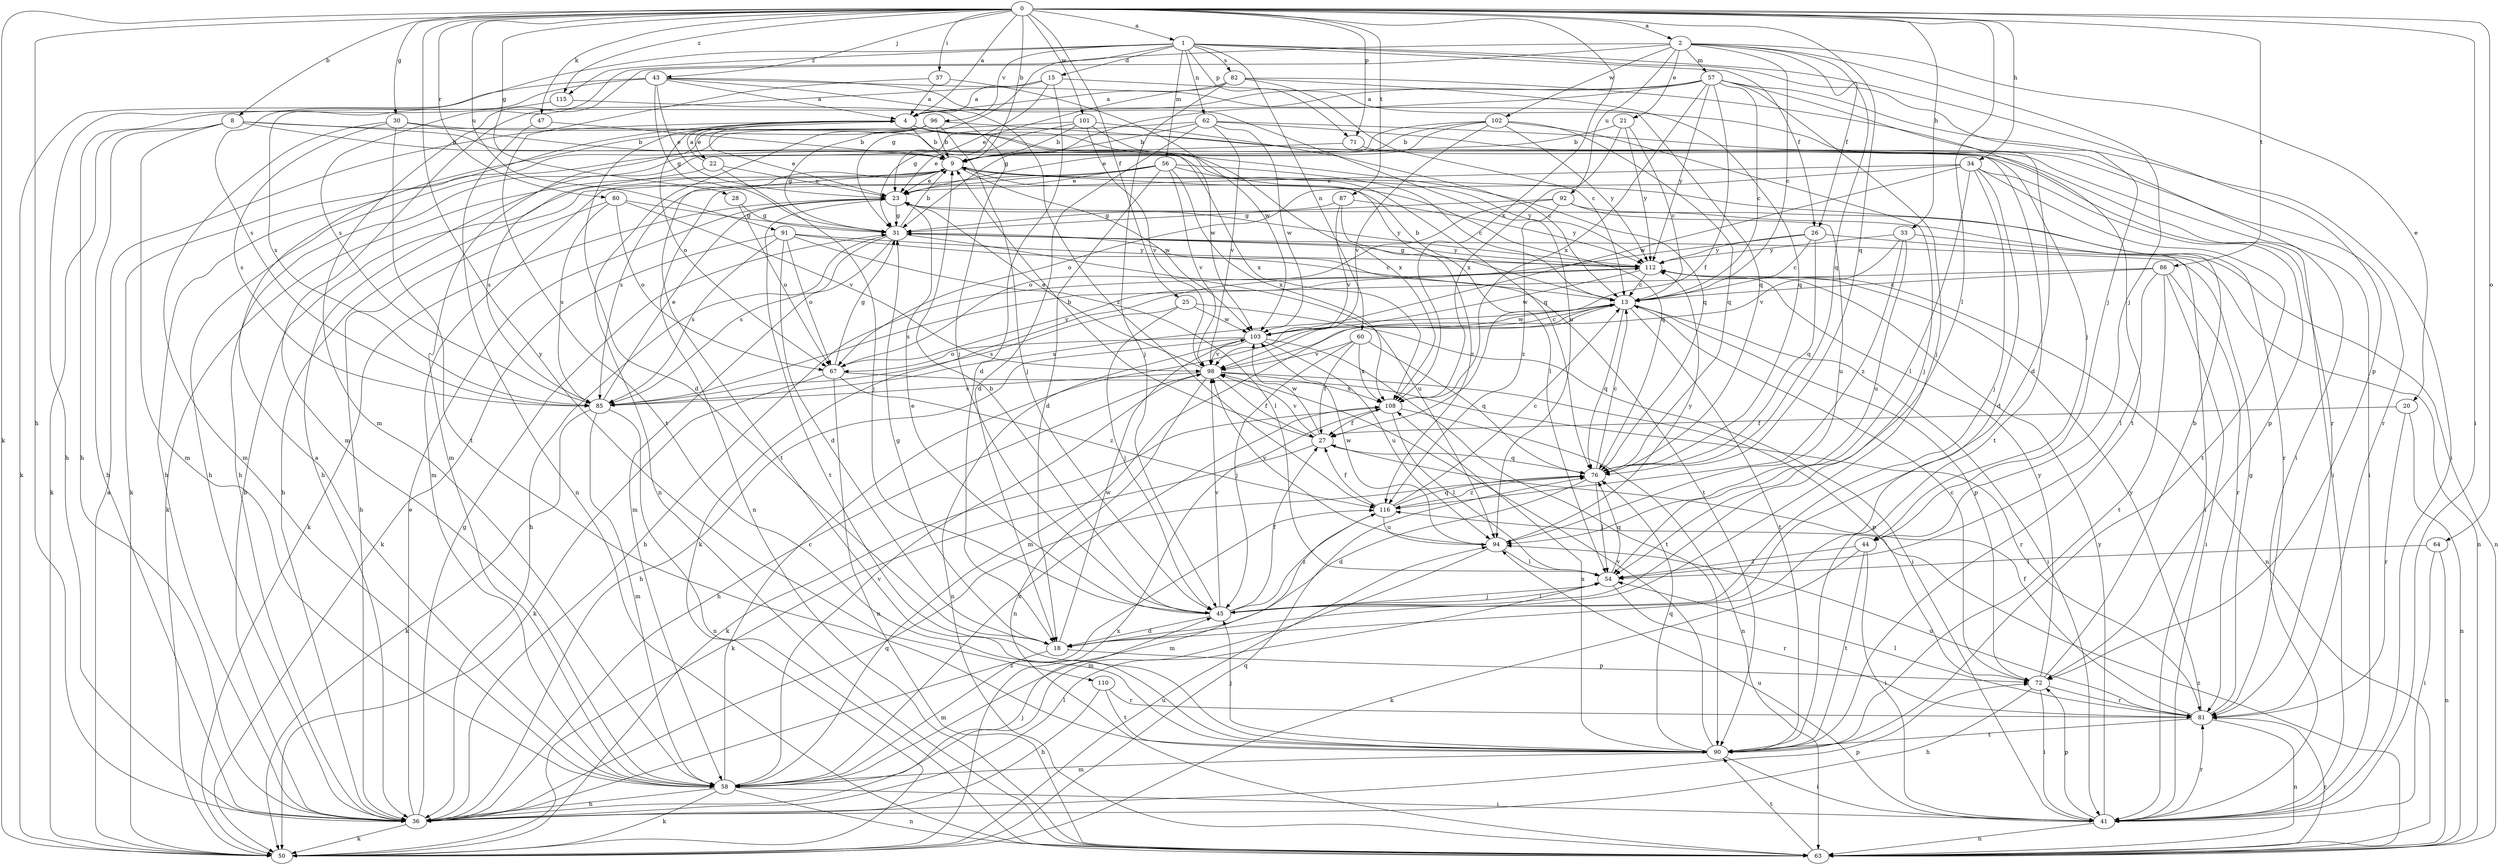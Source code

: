 strict digraph  {
0;
1;
2;
4;
8;
9;
13;
15;
18;
20;
21;
22;
23;
25;
26;
27;
28;
30;
31;
33;
34;
36;
37;
41;
43;
44;
45;
47;
50;
54;
56;
57;
58;
60;
62;
63;
64;
67;
71;
72;
76;
80;
81;
82;
85;
86;
87;
90;
91;
92;
94;
96;
98;
101;
102;
103;
108;
110;
112;
115;
116;
0 -> 1  [label=a];
0 -> 2  [label=a];
0 -> 4  [label=a];
0 -> 8  [label=b];
0 -> 9  [label=b];
0 -> 25  [label=f];
0 -> 28  [label=g];
0 -> 30  [label=g];
0 -> 33  [label=h];
0 -> 34  [label=h];
0 -> 36  [label=h];
0 -> 37  [label=i];
0 -> 41  [label=i];
0 -> 43  [label=j];
0 -> 47  [label=k];
0 -> 50  [label=k];
0 -> 54  [label=l];
0 -> 64  [label=o];
0 -> 71  [label=p];
0 -> 76  [label=q];
0 -> 80  [label=r];
0 -> 86  [label=t];
0 -> 87  [label=t];
0 -> 91  [label=u];
0 -> 101  [label=w];
0 -> 108  [label=x];
0 -> 110  [label=y];
0 -> 115  [label=z];
1 -> 15  [label=d];
1 -> 26  [label=f];
1 -> 31  [label=g];
1 -> 44  [label=j];
1 -> 56  [label=m];
1 -> 60  [label=n];
1 -> 62  [label=n];
1 -> 71  [label=p];
1 -> 72  [label=p];
1 -> 82  [label=s];
1 -> 85  [label=s];
1 -> 96  [label=v];
1 -> 115  [label=z];
2 -> 13  [label=c];
2 -> 20  [label=e];
2 -> 21  [label=e];
2 -> 26  [label=f];
2 -> 44  [label=j];
2 -> 57  [label=m];
2 -> 58  [label=m];
2 -> 76  [label=q];
2 -> 85  [label=s];
2 -> 92  [label=u];
2 -> 102  [label=w];
4 -> 9  [label=b];
4 -> 18  [label=d];
4 -> 22  [label=e];
4 -> 23  [label=e];
4 -> 44  [label=j];
4 -> 67  [label=o];
4 -> 76  [label=q];
4 -> 103  [label=w];
8 -> 9  [label=b];
8 -> 36  [label=h];
8 -> 50  [label=k];
8 -> 58  [label=m];
8 -> 76  [label=q];
8 -> 108  [label=x];
9 -> 23  [label=e];
9 -> 36  [label=h];
9 -> 50  [label=k];
9 -> 58  [label=m];
9 -> 76  [label=q];
9 -> 90  [label=t];
9 -> 103  [label=w];
9 -> 112  [label=y];
13 -> 9  [label=b];
13 -> 41  [label=i];
13 -> 58  [label=m];
13 -> 72  [label=p];
13 -> 76  [label=q];
13 -> 85  [label=s];
13 -> 90  [label=t];
13 -> 103  [label=w];
15 -> 4  [label=a];
15 -> 18  [label=d];
15 -> 23  [label=e];
15 -> 41  [label=i];
15 -> 58  [label=m];
18 -> 31  [label=g];
18 -> 58  [label=m];
18 -> 72  [label=p];
18 -> 103  [label=w];
20 -> 27  [label=f];
20 -> 63  [label=n];
20 -> 81  [label=r];
21 -> 9  [label=b];
21 -> 13  [label=c];
21 -> 108  [label=x];
21 -> 112  [label=y];
22 -> 4  [label=a];
22 -> 23  [label=e];
22 -> 45  [label=j];
22 -> 85  [label=s];
23 -> 31  [label=g];
23 -> 41  [label=i];
23 -> 50  [label=k];
23 -> 90  [label=t];
23 -> 112  [label=y];
25 -> 41  [label=i];
25 -> 45  [label=j];
25 -> 85  [label=s];
25 -> 103  [label=w];
26 -> 13  [label=c];
26 -> 50  [label=k];
26 -> 63  [label=n];
26 -> 76  [label=q];
26 -> 112  [label=y];
27 -> 9  [label=b];
27 -> 50  [label=k];
27 -> 76  [label=q];
27 -> 98  [label=v];
27 -> 103  [label=w];
28 -> 31  [label=g];
28 -> 67  [label=o];
30 -> 9  [label=b];
30 -> 58  [label=m];
30 -> 81  [label=r];
30 -> 85  [label=s];
30 -> 90  [label=t];
31 -> 9  [label=b];
31 -> 36  [label=h];
31 -> 58  [label=m];
31 -> 85  [label=s];
31 -> 90  [label=t];
31 -> 94  [label=u];
31 -> 112  [label=y];
33 -> 63  [label=n];
33 -> 94  [label=u];
33 -> 98  [label=v];
33 -> 112  [label=y];
33 -> 116  [label=z];
34 -> 18  [label=d];
34 -> 23  [label=e];
34 -> 45  [label=j];
34 -> 54  [label=l];
34 -> 67  [label=o];
34 -> 72  [label=p];
34 -> 90  [label=t];
34 -> 103  [label=w];
36 -> 9  [label=b];
36 -> 23  [label=e];
36 -> 31  [label=g];
36 -> 45  [label=j];
36 -> 50  [label=k];
36 -> 54  [label=l];
36 -> 72  [label=p];
36 -> 76  [label=q];
36 -> 116  [label=z];
37 -> 4  [label=a];
37 -> 90  [label=t];
37 -> 103  [label=w];
41 -> 63  [label=n];
41 -> 72  [label=p];
41 -> 81  [label=r];
41 -> 94  [label=u];
41 -> 112  [label=y];
43 -> 4  [label=a];
43 -> 23  [label=e];
43 -> 31  [label=g];
43 -> 36  [label=h];
43 -> 50  [label=k];
43 -> 76  [label=q];
43 -> 94  [label=u];
43 -> 116  [label=z];
44 -> 41  [label=i];
44 -> 50  [label=k];
44 -> 54  [label=l];
44 -> 90  [label=t];
45 -> 9  [label=b];
45 -> 18  [label=d];
45 -> 23  [label=e];
45 -> 27  [label=f];
45 -> 54  [label=l];
45 -> 98  [label=v];
45 -> 116  [label=z];
47 -> 9  [label=b];
47 -> 63  [label=n];
50 -> 4  [label=a];
50 -> 76  [label=q];
50 -> 94  [label=u];
50 -> 108  [label=x];
54 -> 45  [label=j];
54 -> 76  [label=q];
54 -> 81  [label=r];
56 -> 13  [label=c];
56 -> 18  [label=d];
56 -> 23  [label=e];
56 -> 54  [label=l];
56 -> 63  [label=n];
56 -> 85  [label=s];
56 -> 98  [label=v];
56 -> 108  [label=x];
57 -> 4  [label=a];
57 -> 13  [label=c];
57 -> 18  [label=d];
57 -> 27  [label=f];
57 -> 31  [label=g];
57 -> 36  [label=h];
57 -> 41  [label=i];
57 -> 45  [label=j];
57 -> 108  [label=x];
57 -> 112  [label=y];
58 -> 4  [label=a];
58 -> 13  [label=c];
58 -> 36  [label=h];
58 -> 41  [label=i];
58 -> 50  [label=k];
58 -> 63  [label=n];
58 -> 98  [label=v];
58 -> 108  [label=x];
60 -> 27  [label=f];
60 -> 45  [label=j];
60 -> 76  [label=q];
60 -> 98  [label=v];
60 -> 108  [label=x];
62 -> 9  [label=b];
62 -> 18  [label=d];
62 -> 36  [label=h];
62 -> 41  [label=i];
62 -> 81  [label=r];
62 -> 98  [label=v];
62 -> 103  [label=w];
63 -> 81  [label=r];
63 -> 90  [label=t];
63 -> 116  [label=z];
64 -> 41  [label=i];
64 -> 54  [label=l];
64 -> 63  [label=n];
67 -> 31  [label=g];
67 -> 50  [label=k];
67 -> 63  [label=n];
67 -> 81  [label=r];
67 -> 112  [label=y];
67 -> 116  [label=z];
71 -> 36  [label=h];
71 -> 41  [label=i];
72 -> 9  [label=b];
72 -> 13  [label=c];
72 -> 36  [label=h];
72 -> 41  [label=i];
72 -> 81  [label=r];
72 -> 112  [label=y];
76 -> 13  [label=c];
76 -> 18  [label=d];
76 -> 54  [label=l];
76 -> 116  [label=z];
80 -> 31  [label=g];
80 -> 36  [label=h];
80 -> 67  [label=o];
80 -> 85  [label=s];
80 -> 98  [label=v];
81 -> 27  [label=f];
81 -> 31  [label=g];
81 -> 54  [label=l];
81 -> 63  [label=n];
81 -> 90  [label=t];
81 -> 94  [label=u];
81 -> 112  [label=y];
82 -> 4  [label=a];
82 -> 13  [label=c];
82 -> 31  [label=g];
82 -> 45  [label=j];
82 -> 76  [label=q];
82 -> 90  [label=t];
85 -> 23  [label=e];
85 -> 50  [label=k];
85 -> 58  [label=m];
85 -> 63  [label=n];
86 -> 13  [label=c];
86 -> 41  [label=i];
86 -> 54  [label=l];
86 -> 81  [label=r];
86 -> 85  [label=s];
86 -> 90  [label=t];
87 -> 31  [label=g];
87 -> 98  [label=v];
87 -> 112  [label=y];
87 -> 116  [label=z];
90 -> 41  [label=i];
90 -> 45  [label=j];
90 -> 58  [label=m];
90 -> 76  [label=q];
90 -> 98  [label=v];
90 -> 108  [label=x];
91 -> 13  [label=c];
91 -> 18  [label=d];
91 -> 50  [label=k];
91 -> 54  [label=l];
91 -> 67  [label=o];
91 -> 85  [label=s];
91 -> 112  [label=y];
92 -> 31  [label=g];
92 -> 67  [label=o];
92 -> 81  [label=r];
92 -> 94  [label=u];
92 -> 116  [label=z];
94 -> 54  [label=l];
94 -> 58  [label=m];
94 -> 98  [label=v];
94 -> 103  [label=w];
94 -> 112  [label=y];
96 -> 9  [label=b];
96 -> 31  [label=g];
96 -> 36  [label=h];
96 -> 45  [label=j];
96 -> 58  [label=m];
96 -> 63  [label=n];
96 -> 90  [label=t];
98 -> 23  [label=e];
98 -> 27  [label=f];
98 -> 36  [label=h];
98 -> 63  [label=n];
98 -> 72  [label=p];
98 -> 85  [label=s];
98 -> 108  [label=x];
101 -> 9  [label=b];
101 -> 13  [label=c];
101 -> 23  [label=e];
101 -> 50  [label=k];
101 -> 98  [label=v];
101 -> 108  [label=x];
102 -> 9  [label=b];
102 -> 23  [label=e];
102 -> 36  [label=h];
102 -> 45  [label=j];
102 -> 76  [label=q];
102 -> 98  [label=v];
102 -> 112  [label=y];
103 -> 13  [label=c];
103 -> 36  [label=h];
103 -> 63  [label=n];
103 -> 67  [label=o];
103 -> 90  [label=t];
103 -> 94  [label=u];
103 -> 98  [label=v];
108 -> 27  [label=f];
108 -> 50  [label=k];
108 -> 54  [label=l];
108 -> 63  [label=n];
110 -> 36  [label=h];
110 -> 81  [label=r];
110 -> 90  [label=t];
112 -> 13  [label=c];
112 -> 31  [label=g];
112 -> 36  [label=h];
112 -> 63  [label=n];
112 -> 103  [label=w];
115 -> 45  [label=j];
115 -> 85  [label=s];
116 -> 13  [label=c];
116 -> 27  [label=f];
116 -> 58  [label=m];
116 -> 76  [label=q];
116 -> 94  [label=u];
}
